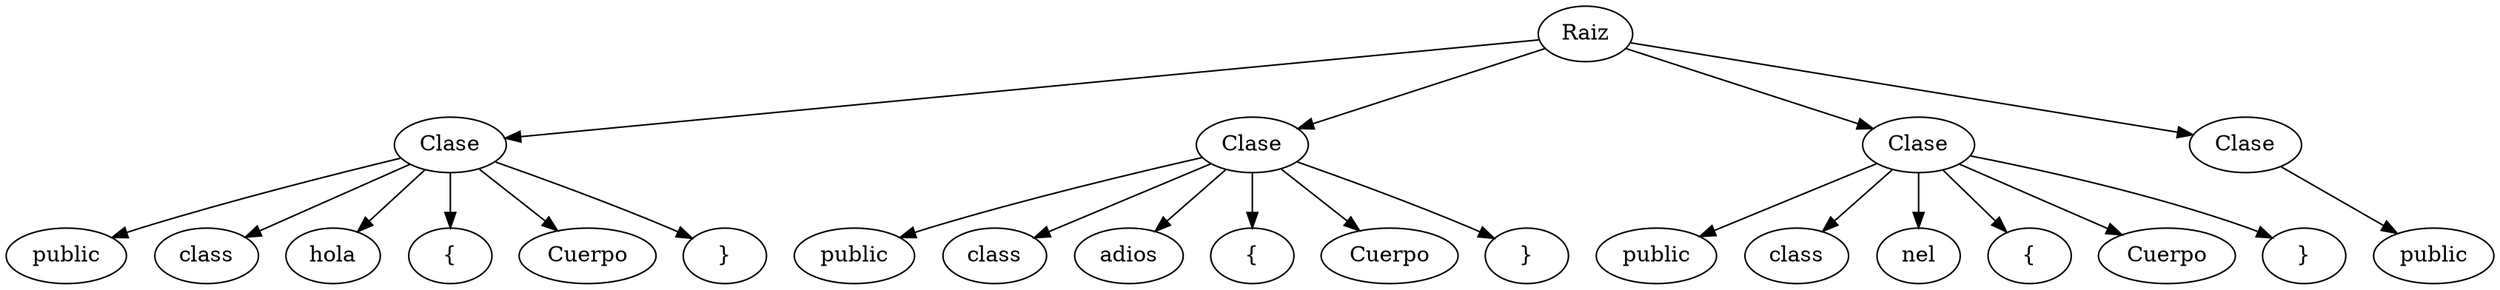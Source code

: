 digraph Arbol{
"raiz" [label = "Raiz"]
"clase0"[label = "Clase"]
"raiz" -> "clase0"
"tk_public11" [label = "public"]
clase0 -> "tk_public11"
"tk_class18" [label = "class"]
clase0 -> "tk_class18"
"tk_identificador114" [label = "hola"]
clase0 -> "tk_identificador114"
"tk_llaveA118" [label = "{"]
clase0 -> "tk_llaveA118"
"CuerpoClase1" [label = "Cuerpo"]
"clase0" -> "CuerpoClase1"
"tk_llaveC119" [label = "}"]
clase0 -> "tk_llaveC119"
"clase2"[label = "Clase"]
"raiz" -> "clase2"
"tk_public121" [label = "public"]
clase2 -> "tk_public121"
"tk_class128" [label = "class"]
clase2 -> "tk_class128"
"tk_identificador134" [label = "adios"]
clase2 -> "tk_identificador134"
"tk_llaveA139" [label = "{"]
clase2 -> "tk_llaveA139"
"CuerpoClase3" [label = "Cuerpo"]
"clase2" -> "CuerpoClase3"
"tk_llaveC140" [label = "}"]
clase2 -> "tk_llaveC140"
"clase4"[label = "Clase"]
"raiz" -> "clase4"
"tk_public21" [label = "public"]
clase4 -> "tk_public21"
"tk_class28" [label = "class"]
clase4 -> "tk_class28"
"tk_identificador214" [label = "nel"]
clase4 -> "tk_identificador214"
"tk_llaveA217" [label = "{"]
clase4 -> "tk_llaveA217"
"CuerpoClase5" [label = "Cuerpo"]
"clase4" -> "CuerpoClase5"
"tk_llaveC218" [label = "}"]
clase4 -> "tk_llaveC218"
"clase6"[label = "Clase"]
"raiz" -> "clase6"
"tk_public31" [label = "public"]
clase6 -> "tk_public31"
}